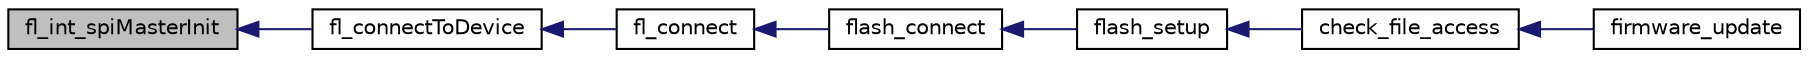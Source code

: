 digraph "fl_int_spiMasterInit"
{
 // INTERACTIVE_SVG=YES
  edge [fontname="Helvetica",fontsize="10",labelfontname="Helvetica",labelfontsize="10"];
  node [fontname="Helvetica",fontsize="10",shape=record];
  rankdir="LR";
  Node1 [label="fl_int_spiMasterInit",height=0.2,width=0.4,color="black", fillcolor="grey75", style="filled" fontcolor="black"];
  Node1 -> Node2 [dir="back",color="midnightblue",fontsize="10",style="solid",fontname="Helvetica"];
  Node2 [label="fl_connectToDevice",height=0.2,width=0.4,color="black", fillcolor="white", style="filled",URL="$flashlib_8c.html#ad23b58e44ae1b5af52894fce310ca434"];
  Node2 -> Node3 [dir="back",color="midnightblue",fontsize="10",style="solid",fontname="Helvetica"];
  Node3 [label="fl_connect",height=0.2,width=0.4,color="black", fillcolor="white", style="filled",URL="$flashlib_8c.html#a52a4484492e8e1fad90079d9d9567951"];
  Node3 -> Node4 [dir="back",color="midnightblue",fontsize="10",style="solid",fontname="Helvetica"];
  Node4 [label="flash_connect",height=0.2,width=0.4,color="black", fillcolor="white", style="filled",URL="$flash__write_8c.html#a71381947178f46aaf26d2c5a3c148a9f"];
  Node4 -> Node5 [dir="back",color="midnightblue",fontsize="10",style="solid",fontname="Helvetica"];
  Node5 [label="flash_setup",height=0.2,width=0.4,color="black", fillcolor="white", style="filled",URL="$flash__write_8c.html#a68a08738ba4df3403b89a376ac330862"];
  Node5 -> Node6 [dir="back",color="midnightblue",fontsize="10",style="solid",fontname="Helvetica"];
  Node6 [label="check_file_access",height=0.2,width=0.4,color="black", fillcolor="white", style="filled",URL="$flash__somanet_8xc.html#a17156495777f802c805e3b2bb340500c"];
  Node6 -> Node7 [dir="back",color="midnightblue",fontsize="10",style="solid",fontname="Helvetica"];
  Node7 [label="firmware_update",height=0.2,width=0.4,color="black", fillcolor="white", style="filled",URL="$flash__somanet_8xc.html#a9e5fd5ed65b86c6c5a9aa1ffabc08486",tooltip="Firmware update function This thread must be on CORE 0 only. "];
}

